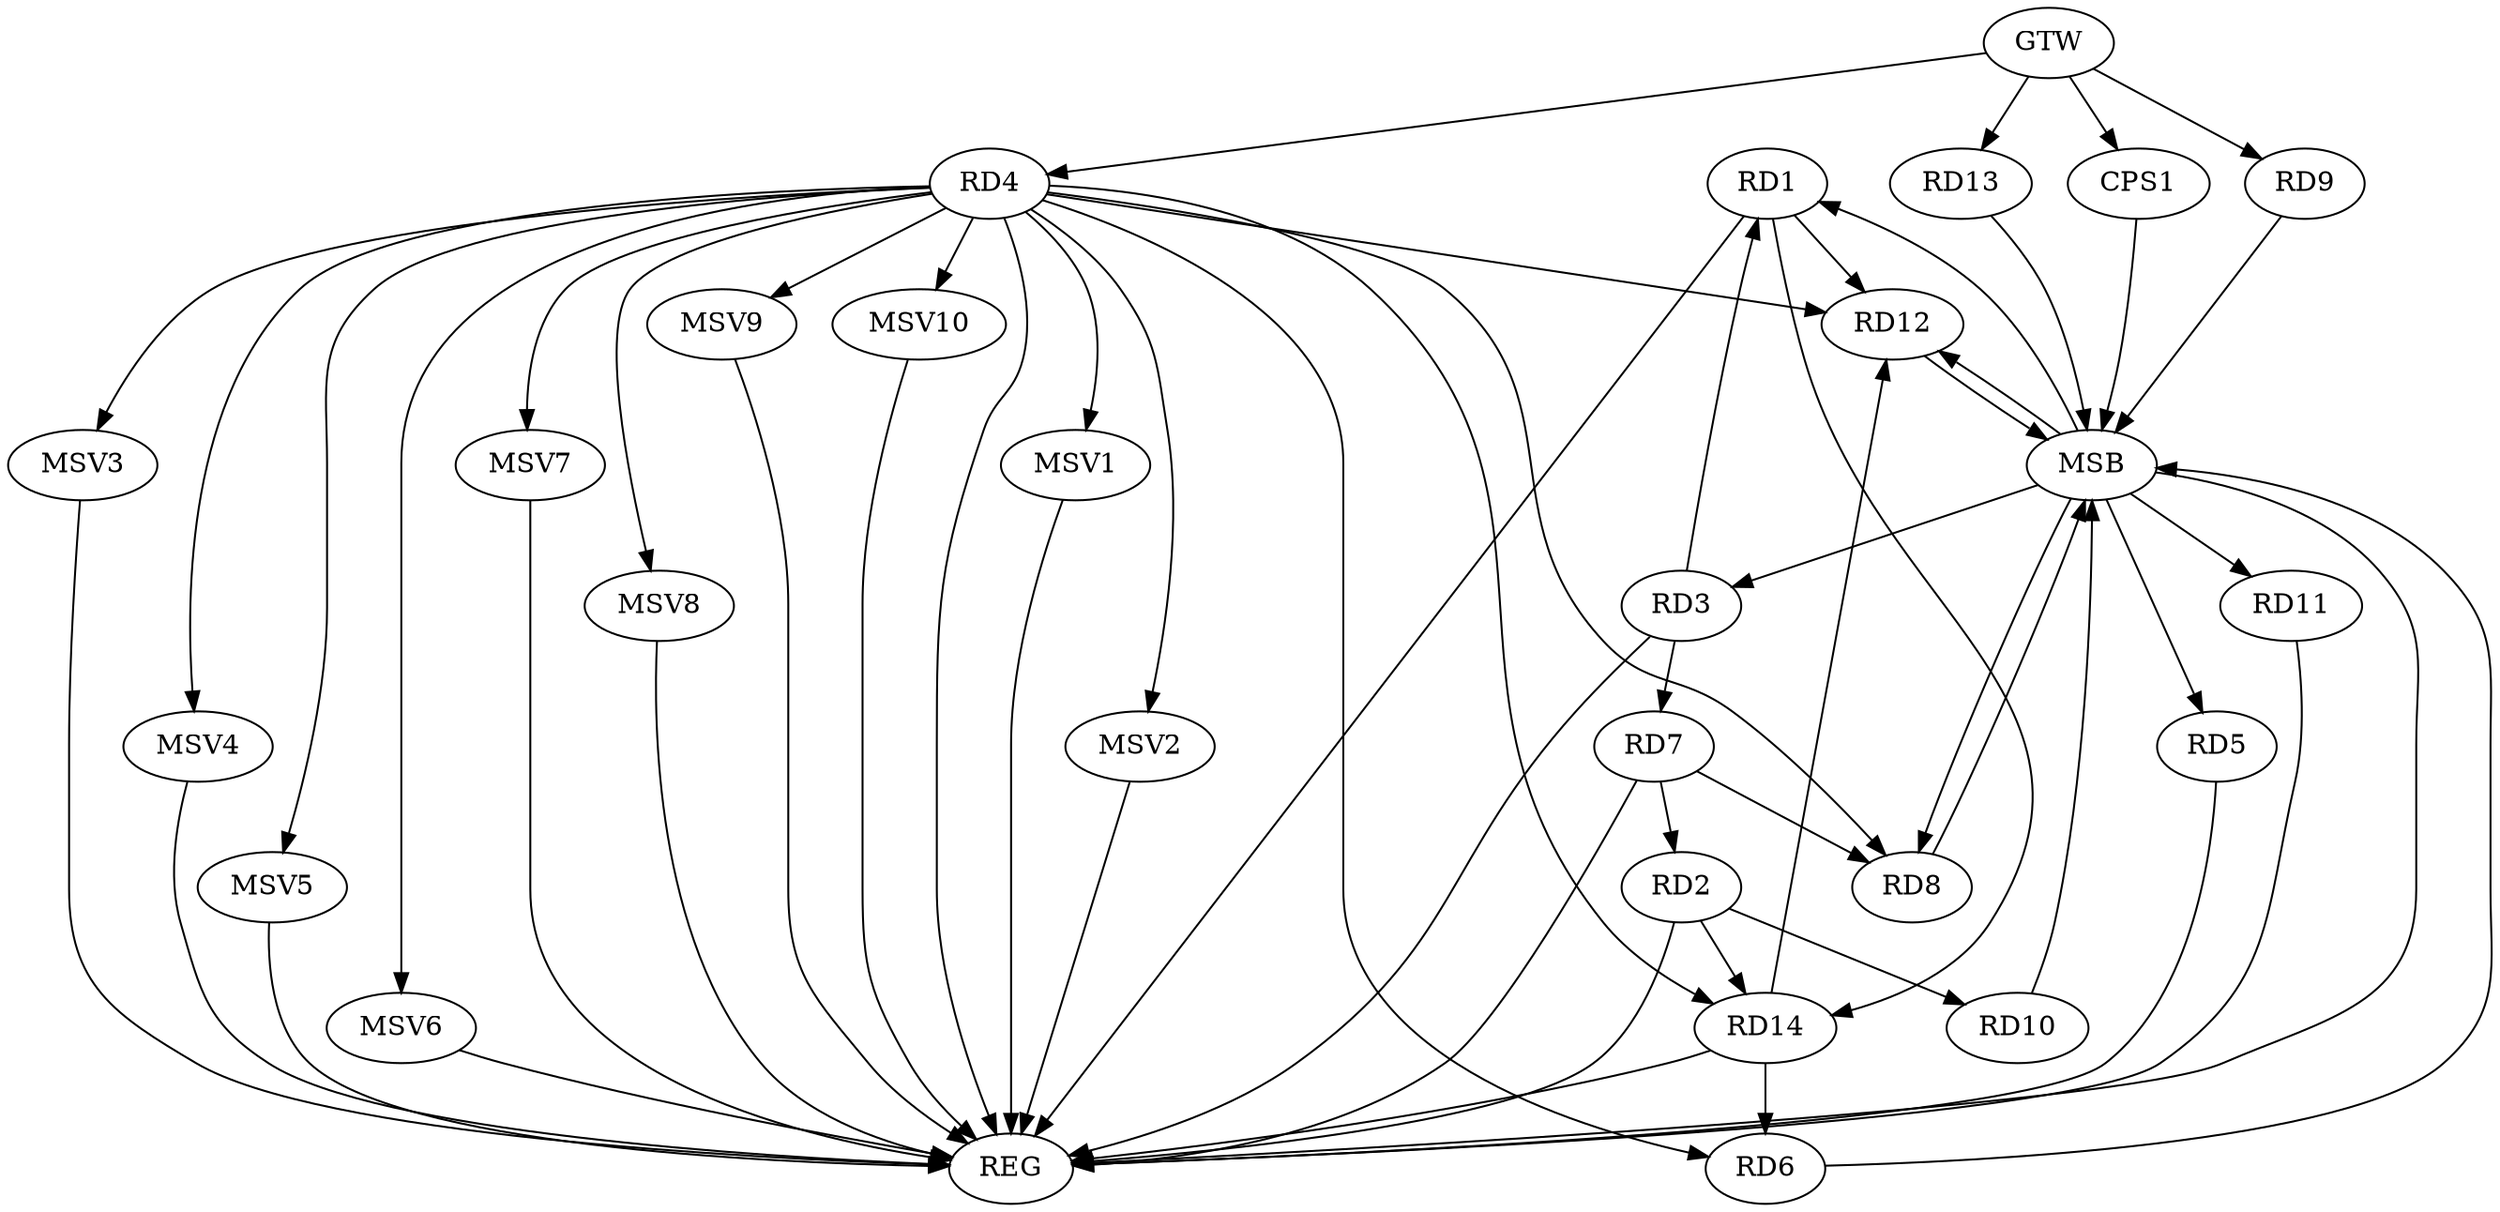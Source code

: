 strict digraph G {
  RD1 [ label="RD1" ];
  RD2 [ label="RD2" ];
  RD3 [ label="RD3" ];
  RD4 [ label="RD4" ];
  RD5 [ label="RD5" ];
  RD6 [ label="RD6" ];
  RD7 [ label="RD7" ];
  RD8 [ label="RD8" ];
  RD9 [ label="RD9" ];
  RD10 [ label="RD10" ];
  RD11 [ label="RD11" ];
  RD12 [ label="RD12" ];
  RD13 [ label="RD13" ];
  RD14 [ label="RD14" ];
  CPS1 [ label="CPS1" ];
  GTW [ label="GTW" ];
  REG [ label="REG" ];
  MSB [ label="MSB" ];
  MSV1 [ label="MSV1" ];
  MSV2 [ label="MSV2" ];
  MSV3 [ label="MSV3" ];
  MSV4 [ label="MSV4" ];
  MSV5 [ label="MSV5" ];
  MSV6 [ label="MSV6" ];
  MSV7 [ label="MSV7" ];
  MSV8 [ label="MSV8" ];
  MSV9 [ label="MSV9" ];
  MSV10 [ label="MSV10" ];
  RD3 -> RD1;
  RD1 -> RD12;
  RD1 -> RD14;
  RD7 -> RD2;
  RD2 -> RD10;
  RD2 -> RD14;
  RD3 -> RD7;
  RD4 -> RD6;
  RD4 -> RD8;
  RD4 -> RD12;
  RD4 -> RD14;
  RD14 -> RD6;
  RD7 -> RD8;
  RD14 -> RD12;
  GTW -> RD4;
  GTW -> RD9;
  GTW -> RD13;
  GTW -> CPS1;
  RD1 -> REG;
  RD2 -> REG;
  RD3 -> REG;
  RD4 -> REG;
  RD5 -> REG;
  RD7 -> REG;
  RD11 -> REG;
  RD14 -> REG;
  RD6 -> MSB;
  MSB -> RD1;
  MSB -> REG;
  RD8 -> MSB;
  MSB -> RD12;
  RD9 -> MSB;
  MSB -> RD8;
  RD10 -> MSB;
  RD12 -> MSB;
  RD13 -> MSB;
  MSB -> RD3;
  CPS1 -> MSB;
  MSB -> RD5;
  MSB -> RD11;
  RD4 -> MSV1;
  MSV1 -> REG;
  RD4 -> MSV2;
  MSV2 -> REG;
  RD4 -> MSV3;
  RD4 -> MSV4;
  MSV3 -> REG;
  MSV4 -> REG;
  RD4 -> MSV5;
  MSV5 -> REG;
  RD4 -> MSV6;
  MSV6 -> REG;
  RD4 -> MSV7;
  MSV7 -> REG;
  RD4 -> MSV8;
  MSV8 -> REG;
  RD4 -> MSV9;
  RD4 -> MSV10;
  MSV9 -> REG;
  MSV10 -> REG;
}
